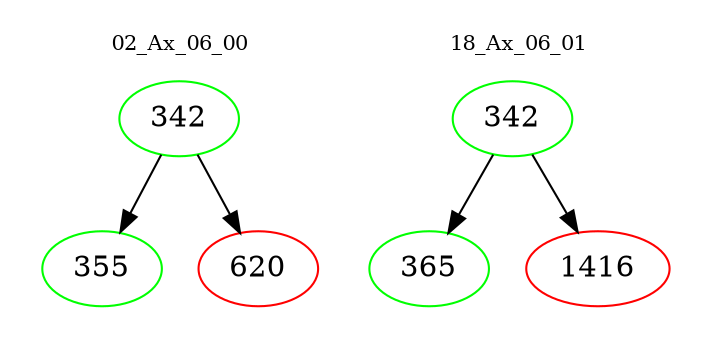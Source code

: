 digraph{
subgraph cluster_0 {
color = white
label = "02_Ax_06_00";
fontsize=10;
T0_342 [label="342", color="green"]
T0_342 -> T0_355 [color="black"]
T0_355 [label="355", color="green"]
T0_342 -> T0_620 [color="black"]
T0_620 [label="620", color="red"]
}
subgraph cluster_1 {
color = white
label = "18_Ax_06_01";
fontsize=10;
T1_342 [label="342", color="green"]
T1_342 -> T1_365 [color="black"]
T1_365 [label="365", color="green"]
T1_342 -> T1_1416 [color="black"]
T1_1416 [label="1416", color="red"]
}
}
